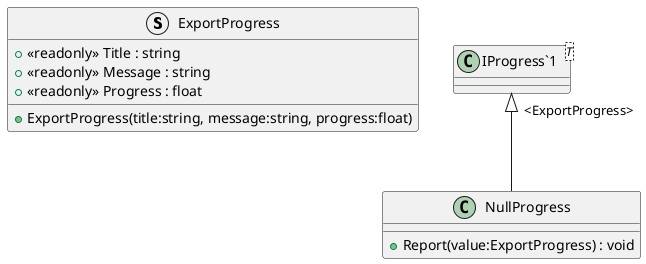 @startuml
struct ExportProgress {
    + <<readonly>> Title : string
    + <<readonly>> Message : string
    + <<readonly>> Progress : float
    + ExportProgress(title:string, message:string, progress:float)
}
class NullProgress {
    + Report(value:ExportProgress) : void
}
class "IProgress`1"<T> {
}
"IProgress`1" "<ExportProgress>" <|-- NullProgress
@enduml
